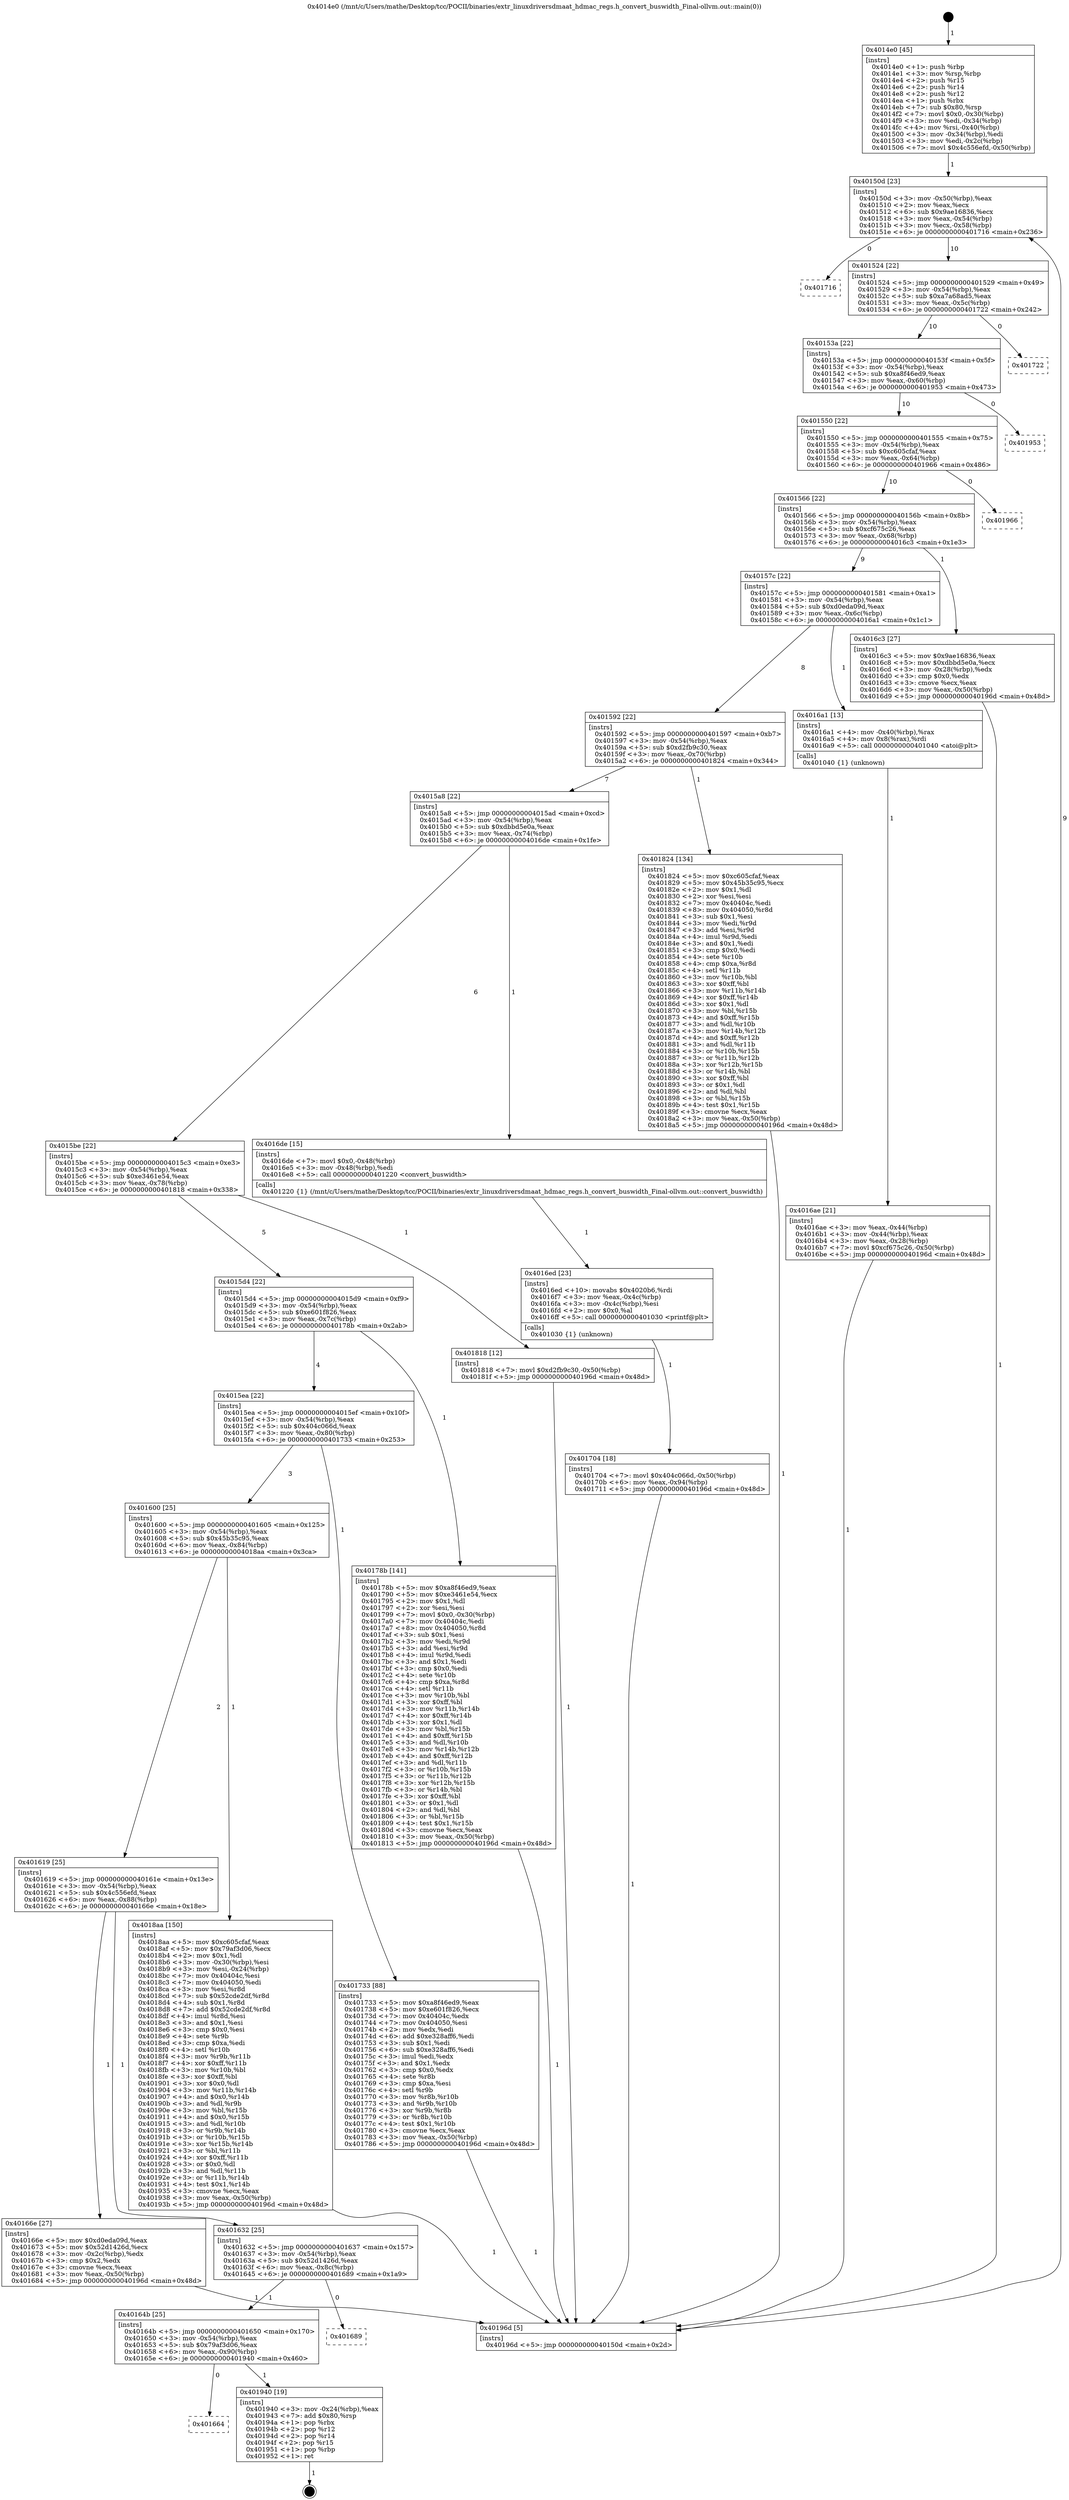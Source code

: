 digraph "0x4014e0" {
  label = "0x4014e0 (/mnt/c/Users/mathe/Desktop/tcc/POCII/binaries/extr_linuxdriversdmaat_hdmac_regs.h_convert_buswidth_Final-ollvm.out::main(0))"
  labelloc = "t"
  node[shape=record]

  Entry [label="",width=0.3,height=0.3,shape=circle,fillcolor=black,style=filled]
  "0x40150d" [label="{
     0x40150d [23]\l
     | [instrs]\l
     &nbsp;&nbsp;0x40150d \<+3\>: mov -0x50(%rbp),%eax\l
     &nbsp;&nbsp;0x401510 \<+2\>: mov %eax,%ecx\l
     &nbsp;&nbsp;0x401512 \<+6\>: sub $0x9ae16836,%ecx\l
     &nbsp;&nbsp;0x401518 \<+3\>: mov %eax,-0x54(%rbp)\l
     &nbsp;&nbsp;0x40151b \<+3\>: mov %ecx,-0x58(%rbp)\l
     &nbsp;&nbsp;0x40151e \<+6\>: je 0000000000401716 \<main+0x236\>\l
  }"]
  "0x401716" [label="{
     0x401716\l
  }", style=dashed]
  "0x401524" [label="{
     0x401524 [22]\l
     | [instrs]\l
     &nbsp;&nbsp;0x401524 \<+5\>: jmp 0000000000401529 \<main+0x49\>\l
     &nbsp;&nbsp;0x401529 \<+3\>: mov -0x54(%rbp),%eax\l
     &nbsp;&nbsp;0x40152c \<+5\>: sub $0xa7a68ad5,%eax\l
     &nbsp;&nbsp;0x401531 \<+3\>: mov %eax,-0x5c(%rbp)\l
     &nbsp;&nbsp;0x401534 \<+6\>: je 0000000000401722 \<main+0x242\>\l
  }"]
  Exit [label="",width=0.3,height=0.3,shape=circle,fillcolor=black,style=filled,peripheries=2]
  "0x401722" [label="{
     0x401722\l
  }", style=dashed]
  "0x40153a" [label="{
     0x40153a [22]\l
     | [instrs]\l
     &nbsp;&nbsp;0x40153a \<+5\>: jmp 000000000040153f \<main+0x5f\>\l
     &nbsp;&nbsp;0x40153f \<+3\>: mov -0x54(%rbp),%eax\l
     &nbsp;&nbsp;0x401542 \<+5\>: sub $0xa8f46ed9,%eax\l
     &nbsp;&nbsp;0x401547 \<+3\>: mov %eax,-0x60(%rbp)\l
     &nbsp;&nbsp;0x40154a \<+6\>: je 0000000000401953 \<main+0x473\>\l
  }"]
  "0x401664" [label="{
     0x401664\l
  }", style=dashed]
  "0x401953" [label="{
     0x401953\l
  }", style=dashed]
  "0x401550" [label="{
     0x401550 [22]\l
     | [instrs]\l
     &nbsp;&nbsp;0x401550 \<+5\>: jmp 0000000000401555 \<main+0x75\>\l
     &nbsp;&nbsp;0x401555 \<+3\>: mov -0x54(%rbp),%eax\l
     &nbsp;&nbsp;0x401558 \<+5\>: sub $0xc605cfaf,%eax\l
     &nbsp;&nbsp;0x40155d \<+3\>: mov %eax,-0x64(%rbp)\l
     &nbsp;&nbsp;0x401560 \<+6\>: je 0000000000401966 \<main+0x486\>\l
  }"]
  "0x401940" [label="{
     0x401940 [19]\l
     | [instrs]\l
     &nbsp;&nbsp;0x401940 \<+3\>: mov -0x24(%rbp),%eax\l
     &nbsp;&nbsp;0x401943 \<+7\>: add $0x80,%rsp\l
     &nbsp;&nbsp;0x40194a \<+1\>: pop %rbx\l
     &nbsp;&nbsp;0x40194b \<+2\>: pop %r12\l
     &nbsp;&nbsp;0x40194d \<+2\>: pop %r14\l
     &nbsp;&nbsp;0x40194f \<+2\>: pop %r15\l
     &nbsp;&nbsp;0x401951 \<+1\>: pop %rbp\l
     &nbsp;&nbsp;0x401952 \<+1\>: ret\l
  }"]
  "0x401966" [label="{
     0x401966\l
  }", style=dashed]
  "0x401566" [label="{
     0x401566 [22]\l
     | [instrs]\l
     &nbsp;&nbsp;0x401566 \<+5\>: jmp 000000000040156b \<main+0x8b\>\l
     &nbsp;&nbsp;0x40156b \<+3\>: mov -0x54(%rbp),%eax\l
     &nbsp;&nbsp;0x40156e \<+5\>: sub $0xcf675c26,%eax\l
     &nbsp;&nbsp;0x401573 \<+3\>: mov %eax,-0x68(%rbp)\l
     &nbsp;&nbsp;0x401576 \<+6\>: je 00000000004016c3 \<main+0x1e3\>\l
  }"]
  "0x40164b" [label="{
     0x40164b [25]\l
     | [instrs]\l
     &nbsp;&nbsp;0x40164b \<+5\>: jmp 0000000000401650 \<main+0x170\>\l
     &nbsp;&nbsp;0x401650 \<+3\>: mov -0x54(%rbp),%eax\l
     &nbsp;&nbsp;0x401653 \<+5\>: sub $0x79af3d06,%eax\l
     &nbsp;&nbsp;0x401658 \<+6\>: mov %eax,-0x90(%rbp)\l
     &nbsp;&nbsp;0x40165e \<+6\>: je 0000000000401940 \<main+0x460\>\l
  }"]
  "0x4016c3" [label="{
     0x4016c3 [27]\l
     | [instrs]\l
     &nbsp;&nbsp;0x4016c3 \<+5\>: mov $0x9ae16836,%eax\l
     &nbsp;&nbsp;0x4016c8 \<+5\>: mov $0xdbbd5e0a,%ecx\l
     &nbsp;&nbsp;0x4016cd \<+3\>: mov -0x28(%rbp),%edx\l
     &nbsp;&nbsp;0x4016d0 \<+3\>: cmp $0x0,%edx\l
     &nbsp;&nbsp;0x4016d3 \<+3\>: cmove %ecx,%eax\l
     &nbsp;&nbsp;0x4016d6 \<+3\>: mov %eax,-0x50(%rbp)\l
     &nbsp;&nbsp;0x4016d9 \<+5\>: jmp 000000000040196d \<main+0x48d\>\l
  }"]
  "0x40157c" [label="{
     0x40157c [22]\l
     | [instrs]\l
     &nbsp;&nbsp;0x40157c \<+5\>: jmp 0000000000401581 \<main+0xa1\>\l
     &nbsp;&nbsp;0x401581 \<+3\>: mov -0x54(%rbp),%eax\l
     &nbsp;&nbsp;0x401584 \<+5\>: sub $0xd0eda09d,%eax\l
     &nbsp;&nbsp;0x401589 \<+3\>: mov %eax,-0x6c(%rbp)\l
     &nbsp;&nbsp;0x40158c \<+6\>: je 00000000004016a1 \<main+0x1c1\>\l
  }"]
  "0x401689" [label="{
     0x401689\l
  }", style=dashed]
  "0x4016a1" [label="{
     0x4016a1 [13]\l
     | [instrs]\l
     &nbsp;&nbsp;0x4016a1 \<+4\>: mov -0x40(%rbp),%rax\l
     &nbsp;&nbsp;0x4016a5 \<+4\>: mov 0x8(%rax),%rdi\l
     &nbsp;&nbsp;0x4016a9 \<+5\>: call 0000000000401040 \<atoi@plt\>\l
     | [calls]\l
     &nbsp;&nbsp;0x401040 \{1\} (unknown)\l
  }"]
  "0x401592" [label="{
     0x401592 [22]\l
     | [instrs]\l
     &nbsp;&nbsp;0x401592 \<+5\>: jmp 0000000000401597 \<main+0xb7\>\l
     &nbsp;&nbsp;0x401597 \<+3\>: mov -0x54(%rbp),%eax\l
     &nbsp;&nbsp;0x40159a \<+5\>: sub $0xd2fb9c30,%eax\l
     &nbsp;&nbsp;0x40159f \<+3\>: mov %eax,-0x70(%rbp)\l
     &nbsp;&nbsp;0x4015a2 \<+6\>: je 0000000000401824 \<main+0x344\>\l
  }"]
  "0x401704" [label="{
     0x401704 [18]\l
     | [instrs]\l
     &nbsp;&nbsp;0x401704 \<+7\>: movl $0x404c066d,-0x50(%rbp)\l
     &nbsp;&nbsp;0x40170b \<+6\>: mov %eax,-0x94(%rbp)\l
     &nbsp;&nbsp;0x401711 \<+5\>: jmp 000000000040196d \<main+0x48d\>\l
  }"]
  "0x401824" [label="{
     0x401824 [134]\l
     | [instrs]\l
     &nbsp;&nbsp;0x401824 \<+5\>: mov $0xc605cfaf,%eax\l
     &nbsp;&nbsp;0x401829 \<+5\>: mov $0x45b35c95,%ecx\l
     &nbsp;&nbsp;0x40182e \<+2\>: mov $0x1,%dl\l
     &nbsp;&nbsp;0x401830 \<+2\>: xor %esi,%esi\l
     &nbsp;&nbsp;0x401832 \<+7\>: mov 0x40404c,%edi\l
     &nbsp;&nbsp;0x401839 \<+8\>: mov 0x404050,%r8d\l
     &nbsp;&nbsp;0x401841 \<+3\>: sub $0x1,%esi\l
     &nbsp;&nbsp;0x401844 \<+3\>: mov %edi,%r9d\l
     &nbsp;&nbsp;0x401847 \<+3\>: add %esi,%r9d\l
     &nbsp;&nbsp;0x40184a \<+4\>: imul %r9d,%edi\l
     &nbsp;&nbsp;0x40184e \<+3\>: and $0x1,%edi\l
     &nbsp;&nbsp;0x401851 \<+3\>: cmp $0x0,%edi\l
     &nbsp;&nbsp;0x401854 \<+4\>: sete %r10b\l
     &nbsp;&nbsp;0x401858 \<+4\>: cmp $0xa,%r8d\l
     &nbsp;&nbsp;0x40185c \<+4\>: setl %r11b\l
     &nbsp;&nbsp;0x401860 \<+3\>: mov %r10b,%bl\l
     &nbsp;&nbsp;0x401863 \<+3\>: xor $0xff,%bl\l
     &nbsp;&nbsp;0x401866 \<+3\>: mov %r11b,%r14b\l
     &nbsp;&nbsp;0x401869 \<+4\>: xor $0xff,%r14b\l
     &nbsp;&nbsp;0x40186d \<+3\>: xor $0x1,%dl\l
     &nbsp;&nbsp;0x401870 \<+3\>: mov %bl,%r15b\l
     &nbsp;&nbsp;0x401873 \<+4\>: and $0xff,%r15b\l
     &nbsp;&nbsp;0x401877 \<+3\>: and %dl,%r10b\l
     &nbsp;&nbsp;0x40187a \<+3\>: mov %r14b,%r12b\l
     &nbsp;&nbsp;0x40187d \<+4\>: and $0xff,%r12b\l
     &nbsp;&nbsp;0x401881 \<+3\>: and %dl,%r11b\l
     &nbsp;&nbsp;0x401884 \<+3\>: or %r10b,%r15b\l
     &nbsp;&nbsp;0x401887 \<+3\>: or %r11b,%r12b\l
     &nbsp;&nbsp;0x40188a \<+3\>: xor %r12b,%r15b\l
     &nbsp;&nbsp;0x40188d \<+3\>: or %r14b,%bl\l
     &nbsp;&nbsp;0x401890 \<+3\>: xor $0xff,%bl\l
     &nbsp;&nbsp;0x401893 \<+3\>: or $0x1,%dl\l
     &nbsp;&nbsp;0x401896 \<+2\>: and %dl,%bl\l
     &nbsp;&nbsp;0x401898 \<+3\>: or %bl,%r15b\l
     &nbsp;&nbsp;0x40189b \<+4\>: test $0x1,%r15b\l
     &nbsp;&nbsp;0x40189f \<+3\>: cmovne %ecx,%eax\l
     &nbsp;&nbsp;0x4018a2 \<+3\>: mov %eax,-0x50(%rbp)\l
     &nbsp;&nbsp;0x4018a5 \<+5\>: jmp 000000000040196d \<main+0x48d\>\l
  }"]
  "0x4015a8" [label="{
     0x4015a8 [22]\l
     | [instrs]\l
     &nbsp;&nbsp;0x4015a8 \<+5\>: jmp 00000000004015ad \<main+0xcd\>\l
     &nbsp;&nbsp;0x4015ad \<+3\>: mov -0x54(%rbp),%eax\l
     &nbsp;&nbsp;0x4015b0 \<+5\>: sub $0xdbbd5e0a,%eax\l
     &nbsp;&nbsp;0x4015b5 \<+3\>: mov %eax,-0x74(%rbp)\l
     &nbsp;&nbsp;0x4015b8 \<+6\>: je 00000000004016de \<main+0x1fe\>\l
  }"]
  "0x4016ed" [label="{
     0x4016ed [23]\l
     | [instrs]\l
     &nbsp;&nbsp;0x4016ed \<+10\>: movabs $0x4020b6,%rdi\l
     &nbsp;&nbsp;0x4016f7 \<+3\>: mov %eax,-0x4c(%rbp)\l
     &nbsp;&nbsp;0x4016fa \<+3\>: mov -0x4c(%rbp),%esi\l
     &nbsp;&nbsp;0x4016fd \<+2\>: mov $0x0,%al\l
     &nbsp;&nbsp;0x4016ff \<+5\>: call 0000000000401030 \<printf@plt\>\l
     | [calls]\l
     &nbsp;&nbsp;0x401030 \{1\} (unknown)\l
  }"]
  "0x4016de" [label="{
     0x4016de [15]\l
     | [instrs]\l
     &nbsp;&nbsp;0x4016de \<+7\>: movl $0x0,-0x48(%rbp)\l
     &nbsp;&nbsp;0x4016e5 \<+3\>: mov -0x48(%rbp),%edi\l
     &nbsp;&nbsp;0x4016e8 \<+5\>: call 0000000000401220 \<convert_buswidth\>\l
     | [calls]\l
     &nbsp;&nbsp;0x401220 \{1\} (/mnt/c/Users/mathe/Desktop/tcc/POCII/binaries/extr_linuxdriversdmaat_hdmac_regs.h_convert_buswidth_Final-ollvm.out::convert_buswidth)\l
  }"]
  "0x4015be" [label="{
     0x4015be [22]\l
     | [instrs]\l
     &nbsp;&nbsp;0x4015be \<+5\>: jmp 00000000004015c3 \<main+0xe3\>\l
     &nbsp;&nbsp;0x4015c3 \<+3\>: mov -0x54(%rbp),%eax\l
     &nbsp;&nbsp;0x4015c6 \<+5\>: sub $0xe3461e54,%eax\l
     &nbsp;&nbsp;0x4015cb \<+3\>: mov %eax,-0x78(%rbp)\l
     &nbsp;&nbsp;0x4015ce \<+6\>: je 0000000000401818 \<main+0x338\>\l
  }"]
  "0x4016ae" [label="{
     0x4016ae [21]\l
     | [instrs]\l
     &nbsp;&nbsp;0x4016ae \<+3\>: mov %eax,-0x44(%rbp)\l
     &nbsp;&nbsp;0x4016b1 \<+3\>: mov -0x44(%rbp),%eax\l
     &nbsp;&nbsp;0x4016b4 \<+3\>: mov %eax,-0x28(%rbp)\l
     &nbsp;&nbsp;0x4016b7 \<+7\>: movl $0xcf675c26,-0x50(%rbp)\l
     &nbsp;&nbsp;0x4016be \<+5\>: jmp 000000000040196d \<main+0x48d\>\l
  }"]
  "0x401818" [label="{
     0x401818 [12]\l
     | [instrs]\l
     &nbsp;&nbsp;0x401818 \<+7\>: movl $0xd2fb9c30,-0x50(%rbp)\l
     &nbsp;&nbsp;0x40181f \<+5\>: jmp 000000000040196d \<main+0x48d\>\l
  }"]
  "0x4015d4" [label="{
     0x4015d4 [22]\l
     | [instrs]\l
     &nbsp;&nbsp;0x4015d4 \<+5\>: jmp 00000000004015d9 \<main+0xf9\>\l
     &nbsp;&nbsp;0x4015d9 \<+3\>: mov -0x54(%rbp),%eax\l
     &nbsp;&nbsp;0x4015dc \<+5\>: sub $0xe601f826,%eax\l
     &nbsp;&nbsp;0x4015e1 \<+3\>: mov %eax,-0x7c(%rbp)\l
     &nbsp;&nbsp;0x4015e4 \<+6\>: je 000000000040178b \<main+0x2ab\>\l
  }"]
  "0x4014e0" [label="{
     0x4014e0 [45]\l
     | [instrs]\l
     &nbsp;&nbsp;0x4014e0 \<+1\>: push %rbp\l
     &nbsp;&nbsp;0x4014e1 \<+3\>: mov %rsp,%rbp\l
     &nbsp;&nbsp;0x4014e4 \<+2\>: push %r15\l
     &nbsp;&nbsp;0x4014e6 \<+2\>: push %r14\l
     &nbsp;&nbsp;0x4014e8 \<+2\>: push %r12\l
     &nbsp;&nbsp;0x4014ea \<+1\>: push %rbx\l
     &nbsp;&nbsp;0x4014eb \<+7\>: sub $0x80,%rsp\l
     &nbsp;&nbsp;0x4014f2 \<+7\>: movl $0x0,-0x30(%rbp)\l
     &nbsp;&nbsp;0x4014f9 \<+3\>: mov %edi,-0x34(%rbp)\l
     &nbsp;&nbsp;0x4014fc \<+4\>: mov %rsi,-0x40(%rbp)\l
     &nbsp;&nbsp;0x401500 \<+3\>: mov -0x34(%rbp),%edi\l
     &nbsp;&nbsp;0x401503 \<+3\>: mov %edi,-0x2c(%rbp)\l
     &nbsp;&nbsp;0x401506 \<+7\>: movl $0x4c556efd,-0x50(%rbp)\l
  }"]
  "0x40178b" [label="{
     0x40178b [141]\l
     | [instrs]\l
     &nbsp;&nbsp;0x40178b \<+5\>: mov $0xa8f46ed9,%eax\l
     &nbsp;&nbsp;0x401790 \<+5\>: mov $0xe3461e54,%ecx\l
     &nbsp;&nbsp;0x401795 \<+2\>: mov $0x1,%dl\l
     &nbsp;&nbsp;0x401797 \<+2\>: xor %esi,%esi\l
     &nbsp;&nbsp;0x401799 \<+7\>: movl $0x0,-0x30(%rbp)\l
     &nbsp;&nbsp;0x4017a0 \<+7\>: mov 0x40404c,%edi\l
     &nbsp;&nbsp;0x4017a7 \<+8\>: mov 0x404050,%r8d\l
     &nbsp;&nbsp;0x4017af \<+3\>: sub $0x1,%esi\l
     &nbsp;&nbsp;0x4017b2 \<+3\>: mov %edi,%r9d\l
     &nbsp;&nbsp;0x4017b5 \<+3\>: add %esi,%r9d\l
     &nbsp;&nbsp;0x4017b8 \<+4\>: imul %r9d,%edi\l
     &nbsp;&nbsp;0x4017bc \<+3\>: and $0x1,%edi\l
     &nbsp;&nbsp;0x4017bf \<+3\>: cmp $0x0,%edi\l
     &nbsp;&nbsp;0x4017c2 \<+4\>: sete %r10b\l
     &nbsp;&nbsp;0x4017c6 \<+4\>: cmp $0xa,%r8d\l
     &nbsp;&nbsp;0x4017ca \<+4\>: setl %r11b\l
     &nbsp;&nbsp;0x4017ce \<+3\>: mov %r10b,%bl\l
     &nbsp;&nbsp;0x4017d1 \<+3\>: xor $0xff,%bl\l
     &nbsp;&nbsp;0x4017d4 \<+3\>: mov %r11b,%r14b\l
     &nbsp;&nbsp;0x4017d7 \<+4\>: xor $0xff,%r14b\l
     &nbsp;&nbsp;0x4017db \<+3\>: xor $0x1,%dl\l
     &nbsp;&nbsp;0x4017de \<+3\>: mov %bl,%r15b\l
     &nbsp;&nbsp;0x4017e1 \<+4\>: and $0xff,%r15b\l
     &nbsp;&nbsp;0x4017e5 \<+3\>: and %dl,%r10b\l
     &nbsp;&nbsp;0x4017e8 \<+3\>: mov %r14b,%r12b\l
     &nbsp;&nbsp;0x4017eb \<+4\>: and $0xff,%r12b\l
     &nbsp;&nbsp;0x4017ef \<+3\>: and %dl,%r11b\l
     &nbsp;&nbsp;0x4017f2 \<+3\>: or %r10b,%r15b\l
     &nbsp;&nbsp;0x4017f5 \<+3\>: or %r11b,%r12b\l
     &nbsp;&nbsp;0x4017f8 \<+3\>: xor %r12b,%r15b\l
     &nbsp;&nbsp;0x4017fb \<+3\>: or %r14b,%bl\l
     &nbsp;&nbsp;0x4017fe \<+3\>: xor $0xff,%bl\l
     &nbsp;&nbsp;0x401801 \<+3\>: or $0x1,%dl\l
     &nbsp;&nbsp;0x401804 \<+2\>: and %dl,%bl\l
     &nbsp;&nbsp;0x401806 \<+3\>: or %bl,%r15b\l
     &nbsp;&nbsp;0x401809 \<+4\>: test $0x1,%r15b\l
     &nbsp;&nbsp;0x40180d \<+3\>: cmovne %ecx,%eax\l
     &nbsp;&nbsp;0x401810 \<+3\>: mov %eax,-0x50(%rbp)\l
     &nbsp;&nbsp;0x401813 \<+5\>: jmp 000000000040196d \<main+0x48d\>\l
  }"]
  "0x4015ea" [label="{
     0x4015ea [22]\l
     | [instrs]\l
     &nbsp;&nbsp;0x4015ea \<+5\>: jmp 00000000004015ef \<main+0x10f\>\l
     &nbsp;&nbsp;0x4015ef \<+3\>: mov -0x54(%rbp),%eax\l
     &nbsp;&nbsp;0x4015f2 \<+5\>: sub $0x404c066d,%eax\l
     &nbsp;&nbsp;0x4015f7 \<+3\>: mov %eax,-0x80(%rbp)\l
     &nbsp;&nbsp;0x4015fa \<+6\>: je 0000000000401733 \<main+0x253\>\l
  }"]
  "0x40196d" [label="{
     0x40196d [5]\l
     | [instrs]\l
     &nbsp;&nbsp;0x40196d \<+5\>: jmp 000000000040150d \<main+0x2d\>\l
  }"]
  "0x401733" [label="{
     0x401733 [88]\l
     | [instrs]\l
     &nbsp;&nbsp;0x401733 \<+5\>: mov $0xa8f46ed9,%eax\l
     &nbsp;&nbsp;0x401738 \<+5\>: mov $0xe601f826,%ecx\l
     &nbsp;&nbsp;0x40173d \<+7\>: mov 0x40404c,%edx\l
     &nbsp;&nbsp;0x401744 \<+7\>: mov 0x404050,%esi\l
     &nbsp;&nbsp;0x40174b \<+2\>: mov %edx,%edi\l
     &nbsp;&nbsp;0x40174d \<+6\>: add $0xe328aff6,%edi\l
     &nbsp;&nbsp;0x401753 \<+3\>: sub $0x1,%edi\l
     &nbsp;&nbsp;0x401756 \<+6\>: sub $0xe328aff6,%edi\l
     &nbsp;&nbsp;0x40175c \<+3\>: imul %edi,%edx\l
     &nbsp;&nbsp;0x40175f \<+3\>: and $0x1,%edx\l
     &nbsp;&nbsp;0x401762 \<+3\>: cmp $0x0,%edx\l
     &nbsp;&nbsp;0x401765 \<+4\>: sete %r8b\l
     &nbsp;&nbsp;0x401769 \<+3\>: cmp $0xa,%esi\l
     &nbsp;&nbsp;0x40176c \<+4\>: setl %r9b\l
     &nbsp;&nbsp;0x401770 \<+3\>: mov %r8b,%r10b\l
     &nbsp;&nbsp;0x401773 \<+3\>: and %r9b,%r10b\l
     &nbsp;&nbsp;0x401776 \<+3\>: xor %r9b,%r8b\l
     &nbsp;&nbsp;0x401779 \<+3\>: or %r8b,%r10b\l
     &nbsp;&nbsp;0x40177c \<+4\>: test $0x1,%r10b\l
     &nbsp;&nbsp;0x401780 \<+3\>: cmovne %ecx,%eax\l
     &nbsp;&nbsp;0x401783 \<+3\>: mov %eax,-0x50(%rbp)\l
     &nbsp;&nbsp;0x401786 \<+5\>: jmp 000000000040196d \<main+0x48d\>\l
  }"]
  "0x401600" [label="{
     0x401600 [25]\l
     | [instrs]\l
     &nbsp;&nbsp;0x401600 \<+5\>: jmp 0000000000401605 \<main+0x125\>\l
     &nbsp;&nbsp;0x401605 \<+3\>: mov -0x54(%rbp),%eax\l
     &nbsp;&nbsp;0x401608 \<+5\>: sub $0x45b35c95,%eax\l
     &nbsp;&nbsp;0x40160d \<+6\>: mov %eax,-0x84(%rbp)\l
     &nbsp;&nbsp;0x401613 \<+6\>: je 00000000004018aa \<main+0x3ca\>\l
  }"]
  "0x401632" [label="{
     0x401632 [25]\l
     | [instrs]\l
     &nbsp;&nbsp;0x401632 \<+5\>: jmp 0000000000401637 \<main+0x157\>\l
     &nbsp;&nbsp;0x401637 \<+3\>: mov -0x54(%rbp),%eax\l
     &nbsp;&nbsp;0x40163a \<+5\>: sub $0x52d1426d,%eax\l
     &nbsp;&nbsp;0x40163f \<+6\>: mov %eax,-0x8c(%rbp)\l
     &nbsp;&nbsp;0x401645 \<+6\>: je 0000000000401689 \<main+0x1a9\>\l
  }"]
  "0x4018aa" [label="{
     0x4018aa [150]\l
     | [instrs]\l
     &nbsp;&nbsp;0x4018aa \<+5\>: mov $0xc605cfaf,%eax\l
     &nbsp;&nbsp;0x4018af \<+5\>: mov $0x79af3d06,%ecx\l
     &nbsp;&nbsp;0x4018b4 \<+2\>: mov $0x1,%dl\l
     &nbsp;&nbsp;0x4018b6 \<+3\>: mov -0x30(%rbp),%esi\l
     &nbsp;&nbsp;0x4018b9 \<+3\>: mov %esi,-0x24(%rbp)\l
     &nbsp;&nbsp;0x4018bc \<+7\>: mov 0x40404c,%esi\l
     &nbsp;&nbsp;0x4018c3 \<+7\>: mov 0x404050,%edi\l
     &nbsp;&nbsp;0x4018ca \<+3\>: mov %esi,%r8d\l
     &nbsp;&nbsp;0x4018cd \<+7\>: sub $0x52cde2df,%r8d\l
     &nbsp;&nbsp;0x4018d4 \<+4\>: sub $0x1,%r8d\l
     &nbsp;&nbsp;0x4018d8 \<+7\>: add $0x52cde2df,%r8d\l
     &nbsp;&nbsp;0x4018df \<+4\>: imul %r8d,%esi\l
     &nbsp;&nbsp;0x4018e3 \<+3\>: and $0x1,%esi\l
     &nbsp;&nbsp;0x4018e6 \<+3\>: cmp $0x0,%esi\l
     &nbsp;&nbsp;0x4018e9 \<+4\>: sete %r9b\l
     &nbsp;&nbsp;0x4018ed \<+3\>: cmp $0xa,%edi\l
     &nbsp;&nbsp;0x4018f0 \<+4\>: setl %r10b\l
     &nbsp;&nbsp;0x4018f4 \<+3\>: mov %r9b,%r11b\l
     &nbsp;&nbsp;0x4018f7 \<+4\>: xor $0xff,%r11b\l
     &nbsp;&nbsp;0x4018fb \<+3\>: mov %r10b,%bl\l
     &nbsp;&nbsp;0x4018fe \<+3\>: xor $0xff,%bl\l
     &nbsp;&nbsp;0x401901 \<+3\>: xor $0x0,%dl\l
     &nbsp;&nbsp;0x401904 \<+3\>: mov %r11b,%r14b\l
     &nbsp;&nbsp;0x401907 \<+4\>: and $0x0,%r14b\l
     &nbsp;&nbsp;0x40190b \<+3\>: and %dl,%r9b\l
     &nbsp;&nbsp;0x40190e \<+3\>: mov %bl,%r15b\l
     &nbsp;&nbsp;0x401911 \<+4\>: and $0x0,%r15b\l
     &nbsp;&nbsp;0x401915 \<+3\>: and %dl,%r10b\l
     &nbsp;&nbsp;0x401918 \<+3\>: or %r9b,%r14b\l
     &nbsp;&nbsp;0x40191b \<+3\>: or %r10b,%r15b\l
     &nbsp;&nbsp;0x40191e \<+3\>: xor %r15b,%r14b\l
     &nbsp;&nbsp;0x401921 \<+3\>: or %bl,%r11b\l
     &nbsp;&nbsp;0x401924 \<+4\>: xor $0xff,%r11b\l
     &nbsp;&nbsp;0x401928 \<+3\>: or $0x0,%dl\l
     &nbsp;&nbsp;0x40192b \<+3\>: and %dl,%r11b\l
     &nbsp;&nbsp;0x40192e \<+3\>: or %r11b,%r14b\l
     &nbsp;&nbsp;0x401931 \<+4\>: test $0x1,%r14b\l
     &nbsp;&nbsp;0x401935 \<+3\>: cmovne %ecx,%eax\l
     &nbsp;&nbsp;0x401938 \<+3\>: mov %eax,-0x50(%rbp)\l
     &nbsp;&nbsp;0x40193b \<+5\>: jmp 000000000040196d \<main+0x48d\>\l
  }"]
  "0x401619" [label="{
     0x401619 [25]\l
     | [instrs]\l
     &nbsp;&nbsp;0x401619 \<+5\>: jmp 000000000040161e \<main+0x13e\>\l
     &nbsp;&nbsp;0x40161e \<+3\>: mov -0x54(%rbp),%eax\l
     &nbsp;&nbsp;0x401621 \<+5\>: sub $0x4c556efd,%eax\l
     &nbsp;&nbsp;0x401626 \<+6\>: mov %eax,-0x88(%rbp)\l
     &nbsp;&nbsp;0x40162c \<+6\>: je 000000000040166e \<main+0x18e\>\l
  }"]
  "0x40166e" [label="{
     0x40166e [27]\l
     | [instrs]\l
     &nbsp;&nbsp;0x40166e \<+5\>: mov $0xd0eda09d,%eax\l
     &nbsp;&nbsp;0x401673 \<+5\>: mov $0x52d1426d,%ecx\l
     &nbsp;&nbsp;0x401678 \<+3\>: mov -0x2c(%rbp),%edx\l
     &nbsp;&nbsp;0x40167b \<+3\>: cmp $0x2,%edx\l
     &nbsp;&nbsp;0x40167e \<+3\>: cmovne %ecx,%eax\l
     &nbsp;&nbsp;0x401681 \<+3\>: mov %eax,-0x50(%rbp)\l
     &nbsp;&nbsp;0x401684 \<+5\>: jmp 000000000040196d \<main+0x48d\>\l
  }"]
  Entry -> "0x4014e0" [label=" 1"]
  "0x40150d" -> "0x401716" [label=" 0"]
  "0x40150d" -> "0x401524" [label=" 10"]
  "0x401940" -> Exit [label=" 1"]
  "0x401524" -> "0x401722" [label=" 0"]
  "0x401524" -> "0x40153a" [label=" 10"]
  "0x40164b" -> "0x401664" [label=" 0"]
  "0x40153a" -> "0x401953" [label=" 0"]
  "0x40153a" -> "0x401550" [label=" 10"]
  "0x40164b" -> "0x401940" [label=" 1"]
  "0x401550" -> "0x401966" [label=" 0"]
  "0x401550" -> "0x401566" [label=" 10"]
  "0x401632" -> "0x40164b" [label=" 1"]
  "0x401566" -> "0x4016c3" [label=" 1"]
  "0x401566" -> "0x40157c" [label=" 9"]
  "0x401632" -> "0x401689" [label=" 0"]
  "0x40157c" -> "0x4016a1" [label=" 1"]
  "0x40157c" -> "0x401592" [label=" 8"]
  "0x4018aa" -> "0x40196d" [label=" 1"]
  "0x401592" -> "0x401824" [label=" 1"]
  "0x401592" -> "0x4015a8" [label=" 7"]
  "0x401824" -> "0x40196d" [label=" 1"]
  "0x4015a8" -> "0x4016de" [label=" 1"]
  "0x4015a8" -> "0x4015be" [label=" 6"]
  "0x401818" -> "0x40196d" [label=" 1"]
  "0x4015be" -> "0x401818" [label=" 1"]
  "0x4015be" -> "0x4015d4" [label=" 5"]
  "0x40178b" -> "0x40196d" [label=" 1"]
  "0x4015d4" -> "0x40178b" [label=" 1"]
  "0x4015d4" -> "0x4015ea" [label=" 4"]
  "0x401733" -> "0x40196d" [label=" 1"]
  "0x4015ea" -> "0x401733" [label=" 1"]
  "0x4015ea" -> "0x401600" [label=" 3"]
  "0x401704" -> "0x40196d" [label=" 1"]
  "0x401600" -> "0x4018aa" [label=" 1"]
  "0x401600" -> "0x401619" [label=" 2"]
  "0x4016ed" -> "0x401704" [label=" 1"]
  "0x401619" -> "0x40166e" [label=" 1"]
  "0x401619" -> "0x401632" [label=" 1"]
  "0x40166e" -> "0x40196d" [label=" 1"]
  "0x4014e0" -> "0x40150d" [label=" 1"]
  "0x40196d" -> "0x40150d" [label=" 9"]
  "0x4016a1" -> "0x4016ae" [label=" 1"]
  "0x4016ae" -> "0x40196d" [label=" 1"]
  "0x4016c3" -> "0x40196d" [label=" 1"]
  "0x4016de" -> "0x4016ed" [label=" 1"]
}
